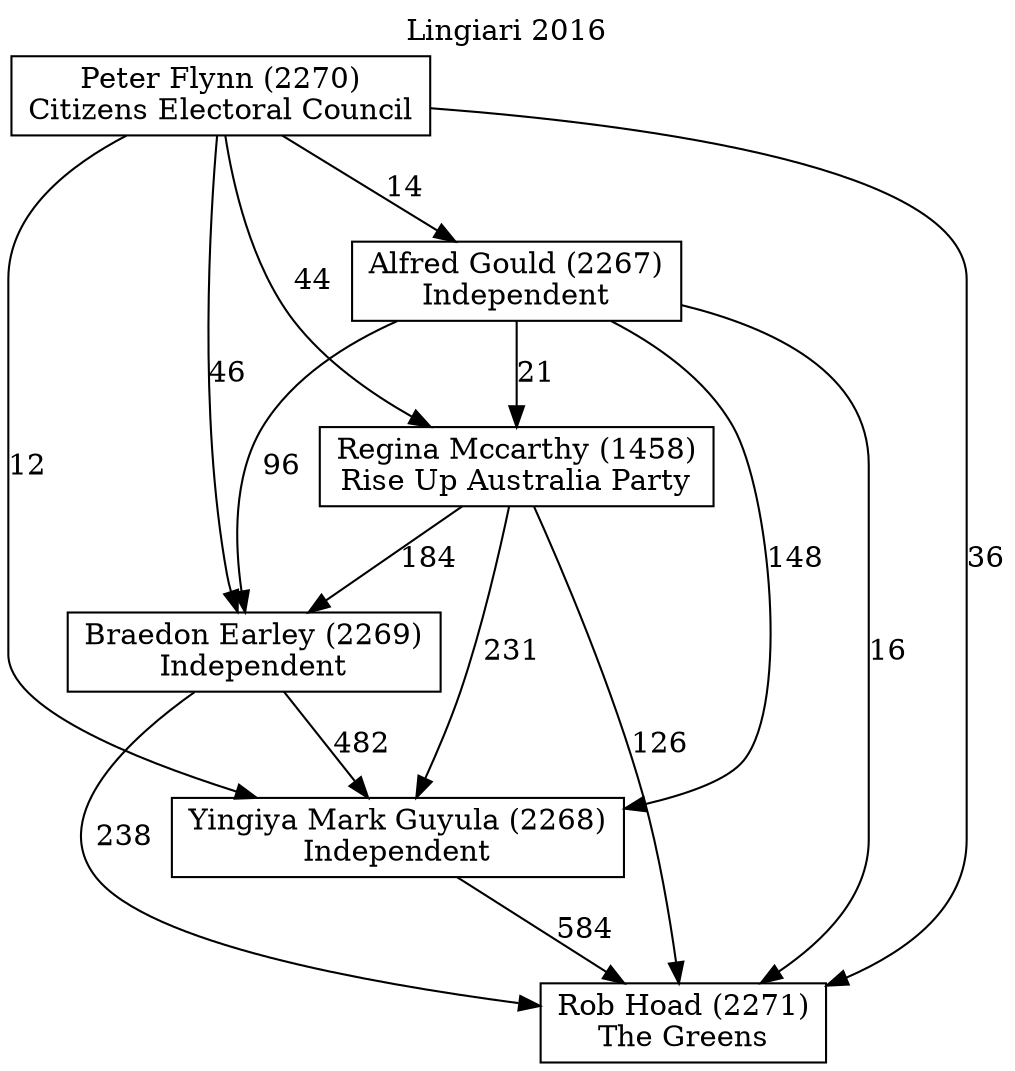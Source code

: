 // House preference flow
digraph "Rob Hoad (2271)_Lingiari_2016" {
	graph [label="Lingiari 2016" labelloc=t mclimit=10]
	node [shape=box]
	"Regina Mccarthy (1458)" [label="Regina Mccarthy (1458)
Rise Up Australia Party"]
	"Alfred Gould (2267)" [label="Alfred Gould (2267)
Independent"]
	"Rob Hoad (2271)" [label="Rob Hoad (2271)
The Greens"]
	"Braedon Earley (2269)" [label="Braedon Earley (2269)
Independent"]
	"Yingiya Mark Guyula (2268)" [label="Yingiya Mark Guyula (2268)
Independent"]
	"Peter Flynn (2270)" [label="Peter Flynn (2270)
Citizens Electoral Council"]
	"Alfred Gould (2267)" -> "Braedon Earley (2269)" [label=96]
	"Peter Flynn (2270)" -> "Braedon Earley (2269)" [label=46]
	"Peter Flynn (2270)" -> "Regina Mccarthy (1458)" [label=44]
	"Peter Flynn (2270)" -> "Alfred Gould (2267)" [label=14]
	"Regina Mccarthy (1458)" -> "Yingiya Mark Guyula (2268)" [label=231]
	"Braedon Earley (2269)" -> "Rob Hoad (2271)" [label=238]
	"Regina Mccarthy (1458)" -> "Braedon Earley (2269)" [label=184]
	"Alfred Gould (2267)" -> "Yingiya Mark Guyula (2268)" [label=148]
	"Alfred Gould (2267)" -> "Rob Hoad (2271)" [label=16]
	"Alfred Gould (2267)" -> "Regina Mccarthy (1458)" [label=21]
	"Peter Flynn (2270)" -> "Yingiya Mark Guyula (2268)" [label=12]
	"Braedon Earley (2269)" -> "Yingiya Mark Guyula (2268)" [label=482]
	"Regina Mccarthy (1458)" -> "Rob Hoad (2271)" [label=126]
	"Yingiya Mark Guyula (2268)" -> "Rob Hoad (2271)" [label=584]
	"Peter Flynn (2270)" -> "Rob Hoad (2271)" [label=36]
}
